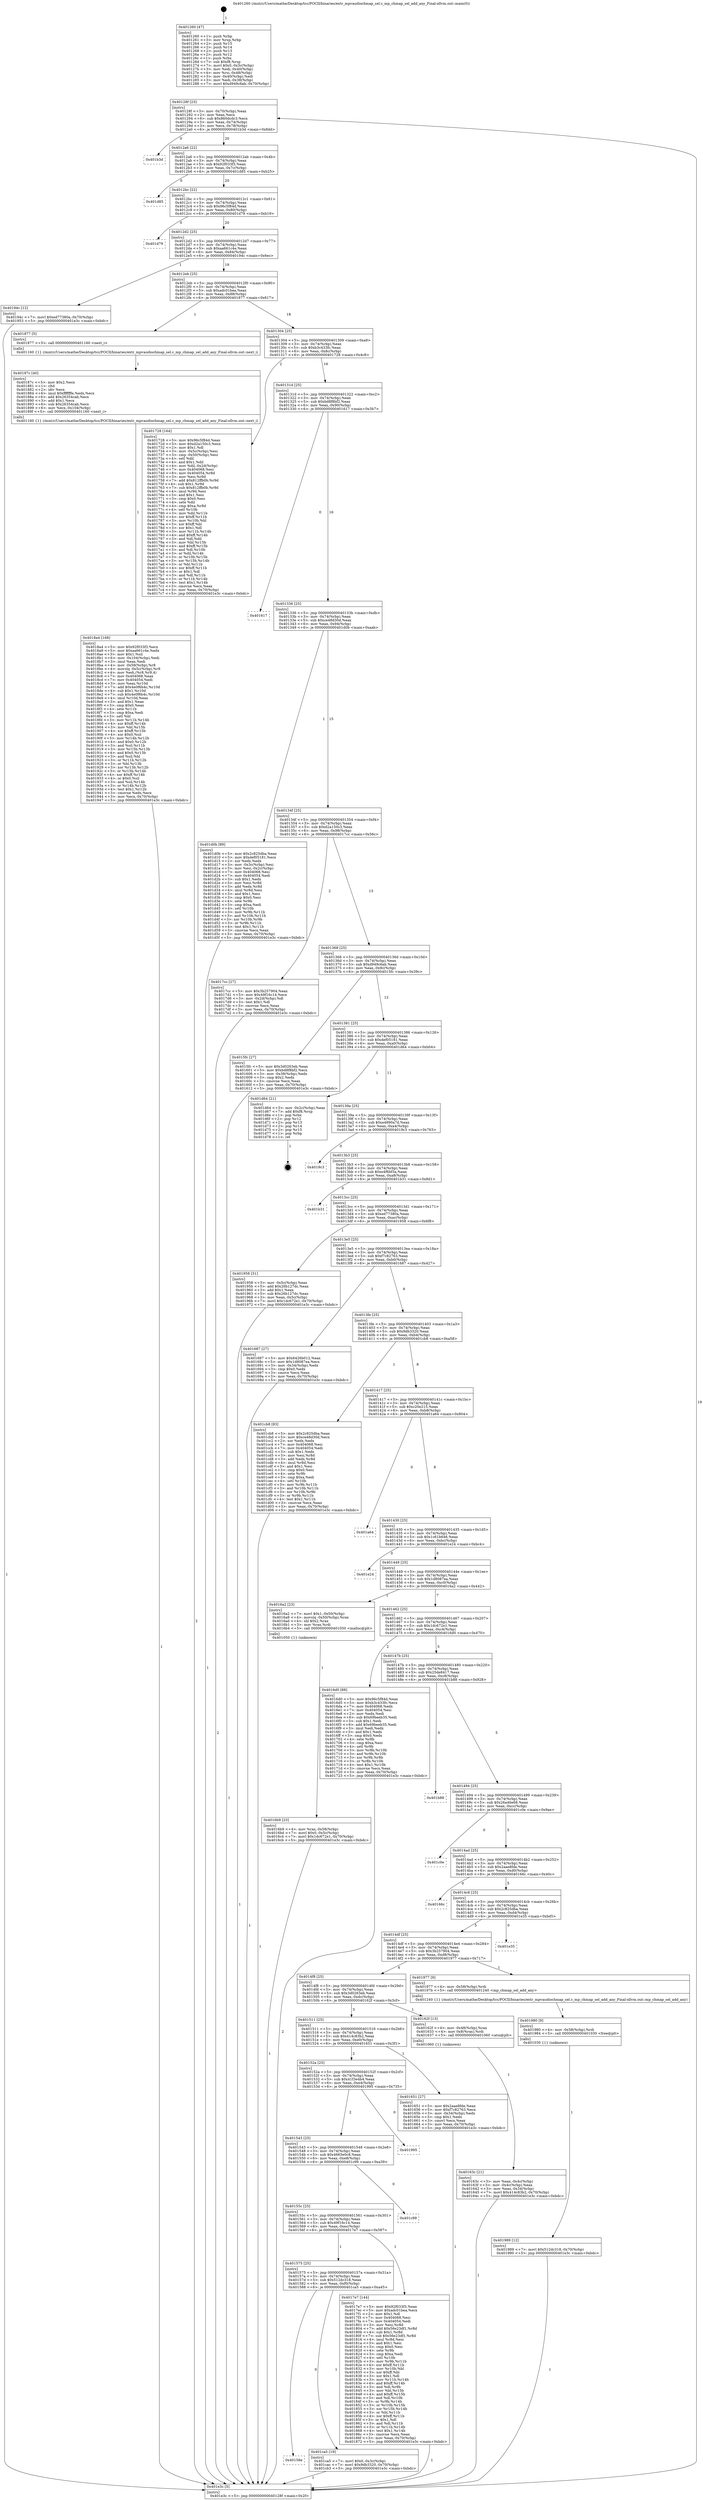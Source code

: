 digraph "0x401260" {
  label = "0x401260 (/mnt/c/Users/mathe/Desktop/tcc/POCII/binaries/extr_mpvaudiochmap_sel.c_mp_chmap_sel_add_any_Final-ollvm.out::main(0))"
  labelloc = "t"
  node[shape=record]

  Entry [label="",width=0.3,height=0.3,shape=circle,fillcolor=black,style=filled]
  "0x40128f" [label="{
     0x40128f [23]\l
     | [instrs]\l
     &nbsp;&nbsp;0x40128f \<+3\>: mov -0x70(%rbp),%eax\l
     &nbsp;&nbsp;0x401292 \<+2\>: mov %eax,%ecx\l
     &nbsp;&nbsp;0x401294 \<+6\>: sub $0x860dcdc3,%ecx\l
     &nbsp;&nbsp;0x40129a \<+3\>: mov %eax,-0x74(%rbp)\l
     &nbsp;&nbsp;0x40129d \<+3\>: mov %ecx,-0x78(%rbp)\l
     &nbsp;&nbsp;0x4012a0 \<+6\>: je 0000000000401b3d \<main+0x8dd\>\l
  }"]
  "0x401b3d" [label="{
     0x401b3d\l
  }", style=dashed]
  "0x4012a6" [label="{
     0x4012a6 [22]\l
     | [instrs]\l
     &nbsp;&nbsp;0x4012a6 \<+5\>: jmp 00000000004012ab \<main+0x4b\>\l
     &nbsp;&nbsp;0x4012ab \<+3\>: mov -0x74(%rbp),%eax\l
     &nbsp;&nbsp;0x4012ae \<+5\>: sub $0x92f033f3,%eax\l
     &nbsp;&nbsp;0x4012b3 \<+3\>: mov %eax,-0x7c(%rbp)\l
     &nbsp;&nbsp;0x4012b6 \<+6\>: je 0000000000401d85 \<main+0xb25\>\l
  }"]
  Exit [label="",width=0.3,height=0.3,shape=circle,fillcolor=black,style=filled,peripheries=2]
  "0x401d85" [label="{
     0x401d85\l
  }", style=dashed]
  "0x4012bc" [label="{
     0x4012bc [22]\l
     | [instrs]\l
     &nbsp;&nbsp;0x4012bc \<+5\>: jmp 00000000004012c1 \<main+0x61\>\l
     &nbsp;&nbsp;0x4012c1 \<+3\>: mov -0x74(%rbp),%eax\l
     &nbsp;&nbsp;0x4012c4 \<+5\>: sub $0x96c5f84d,%eax\l
     &nbsp;&nbsp;0x4012c9 \<+3\>: mov %eax,-0x80(%rbp)\l
     &nbsp;&nbsp;0x4012cc \<+6\>: je 0000000000401d79 \<main+0xb19\>\l
  }"]
  "0x40158e" [label="{
     0x40158e\l
  }", style=dashed]
  "0x401d79" [label="{
     0x401d79\l
  }", style=dashed]
  "0x4012d2" [label="{
     0x4012d2 [25]\l
     | [instrs]\l
     &nbsp;&nbsp;0x4012d2 \<+5\>: jmp 00000000004012d7 \<main+0x77\>\l
     &nbsp;&nbsp;0x4012d7 \<+3\>: mov -0x74(%rbp),%eax\l
     &nbsp;&nbsp;0x4012da \<+5\>: sub $0xaa661c4e,%eax\l
     &nbsp;&nbsp;0x4012df \<+6\>: mov %eax,-0x84(%rbp)\l
     &nbsp;&nbsp;0x4012e5 \<+6\>: je 000000000040194c \<main+0x6ec\>\l
  }"]
  "0x401ca5" [label="{
     0x401ca5 [19]\l
     | [instrs]\l
     &nbsp;&nbsp;0x401ca5 \<+7\>: movl $0x0,-0x3c(%rbp)\l
     &nbsp;&nbsp;0x401cac \<+7\>: movl $0x9db3320,-0x70(%rbp)\l
     &nbsp;&nbsp;0x401cb3 \<+5\>: jmp 0000000000401e3c \<main+0xbdc\>\l
  }"]
  "0x40194c" [label="{
     0x40194c [12]\l
     | [instrs]\l
     &nbsp;&nbsp;0x40194c \<+7\>: movl $0xed77380a,-0x70(%rbp)\l
     &nbsp;&nbsp;0x401953 \<+5\>: jmp 0000000000401e3c \<main+0xbdc\>\l
  }"]
  "0x4012eb" [label="{
     0x4012eb [25]\l
     | [instrs]\l
     &nbsp;&nbsp;0x4012eb \<+5\>: jmp 00000000004012f0 \<main+0x90\>\l
     &nbsp;&nbsp;0x4012f0 \<+3\>: mov -0x74(%rbp),%eax\l
     &nbsp;&nbsp;0x4012f3 \<+5\>: sub $0xadc01bea,%eax\l
     &nbsp;&nbsp;0x4012f8 \<+6\>: mov %eax,-0x88(%rbp)\l
     &nbsp;&nbsp;0x4012fe \<+6\>: je 0000000000401877 \<main+0x617\>\l
  }"]
  "0x401989" [label="{
     0x401989 [12]\l
     | [instrs]\l
     &nbsp;&nbsp;0x401989 \<+7\>: movl $0x512dc318,-0x70(%rbp)\l
     &nbsp;&nbsp;0x401990 \<+5\>: jmp 0000000000401e3c \<main+0xbdc\>\l
  }"]
  "0x401877" [label="{
     0x401877 [5]\l
     | [instrs]\l
     &nbsp;&nbsp;0x401877 \<+5\>: call 0000000000401160 \<next_i\>\l
     | [calls]\l
     &nbsp;&nbsp;0x401160 \{1\} (/mnt/c/Users/mathe/Desktop/tcc/POCII/binaries/extr_mpvaudiochmap_sel.c_mp_chmap_sel_add_any_Final-ollvm.out::next_i)\l
  }"]
  "0x401304" [label="{
     0x401304 [25]\l
     | [instrs]\l
     &nbsp;&nbsp;0x401304 \<+5\>: jmp 0000000000401309 \<main+0xa9\>\l
     &nbsp;&nbsp;0x401309 \<+3\>: mov -0x74(%rbp),%eax\l
     &nbsp;&nbsp;0x40130c \<+5\>: sub $0xb3c433fc,%eax\l
     &nbsp;&nbsp;0x401311 \<+6\>: mov %eax,-0x8c(%rbp)\l
     &nbsp;&nbsp;0x401317 \<+6\>: je 0000000000401728 \<main+0x4c8\>\l
  }"]
  "0x401980" [label="{
     0x401980 [9]\l
     | [instrs]\l
     &nbsp;&nbsp;0x401980 \<+4\>: mov -0x58(%rbp),%rdi\l
     &nbsp;&nbsp;0x401984 \<+5\>: call 0000000000401030 \<free@plt\>\l
     | [calls]\l
     &nbsp;&nbsp;0x401030 \{1\} (unknown)\l
  }"]
  "0x401728" [label="{
     0x401728 [164]\l
     | [instrs]\l
     &nbsp;&nbsp;0x401728 \<+5\>: mov $0x96c5f84d,%eax\l
     &nbsp;&nbsp;0x40172d \<+5\>: mov $0xd2a150c3,%ecx\l
     &nbsp;&nbsp;0x401732 \<+2\>: mov $0x1,%dl\l
     &nbsp;&nbsp;0x401734 \<+3\>: mov -0x5c(%rbp),%esi\l
     &nbsp;&nbsp;0x401737 \<+3\>: cmp -0x50(%rbp),%esi\l
     &nbsp;&nbsp;0x40173a \<+4\>: setl %dil\l
     &nbsp;&nbsp;0x40173e \<+4\>: and $0x1,%dil\l
     &nbsp;&nbsp;0x401742 \<+4\>: mov %dil,-0x2d(%rbp)\l
     &nbsp;&nbsp;0x401746 \<+7\>: mov 0x404068,%esi\l
     &nbsp;&nbsp;0x40174d \<+8\>: mov 0x404054,%r8d\l
     &nbsp;&nbsp;0x401755 \<+3\>: mov %esi,%r9d\l
     &nbsp;&nbsp;0x401758 \<+7\>: add $0x812ffb0b,%r9d\l
     &nbsp;&nbsp;0x40175f \<+4\>: sub $0x1,%r9d\l
     &nbsp;&nbsp;0x401763 \<+7\>: sub $0x812ffb0b,%r9d\l
     &nbsp;&nbsp;0x40176a \<+4\>: imul %r9d,%esi\l
     &nbsp;&nbsp;0x40176e \<+3\>: and $0x1,%esi\l
     &nbsp;&nbsp;0x401771 \<+3\>: cmp $0x0,%esi\l
     &nbsp;&nbsp;0x401774 \<+4\>: sete %dil\l
     &nbsp;&nbsp;0x401778 \<+4\>: cmp $0xa,%r8d\l
     &nbsp;&nbsp;0x40177c \<+4\>: setl %r10b\l
     &nbsp;&nbsp;0x401780 \<+3\>: mov %dil,%r11b\l
     &nbsp;&nbsp;0x401783 \<+4\>: xor $0xff,%r11b\l
     &nbsp;&nbsp;0x401787 \<+3\>: mov %r10b,%bl\l
     &nbsp;&nbsp;0x40178a \<+3\>: xor $0xff,%bl\l
     &nbsp;&nbsp;0x40178d \<+3\>: xor $0x1,%dl\l
     &nbsp;&nbsp;0x401790 \<+3\>: mov %r11b,%r14b\l
     &nbsp;&nbsp;0x401793 \<+4\>: and $0xff,%r14b\l
     &nbsp;&nbsp;0x401797 \<+3\>: and %dl,%dil\l
     &nbsp;&nbsp;0x40179a \<+3\>: mov %bl,%r15b\l
     &nbsp;&nbsp;0x40179d \<+4\>: and $0xff,%r15b\l
     &nbsp;&nbsp;0x4017a1 \<+3\>: and %dl,%r10b\l
     &nbsp;&nbsp;0x4017a4 \<+3\>: or %dil,%r14b\l
     &nbsp;&nbsp;0x4017a7 \<+3\>: or %r10b,%r15b\l
     &nbsp;&nbsp;0x4017aa \<+3\>: xor %r15b,%r14b\l
     &nbsp;&nbsp;0x4017ad \<+3\>: or %bl,%r11b\l
     &nbsp;&nbsp;0x4017b0 \<+4\>: xor $0xff,%r11b\l
     &nbsp;&nbsp;0x4017b4 \<+3\>: or $0x1,%dl\l
     &nbsp;&nbsp;0x4017b7 \<+3\>: and %dl,%r11b\l
     &nbsp;&nbsp;0x4017ba \<+3\>: or %r11b,%r14b\l
     &nbsp;&nbsp;0x4017bd \<+4\>: test $0x1,%r14b\l
     &nbsp;&nbsp;0x4017c1 \<+3\>: cmovne %ecx,%eax\l
     &nbsp;&nbsp;0x4017c4 \<+3\>: mov %eax,-0x70(%rbp)\l
     &nbsp;&nbsp;0x4017c7 \<+5\>: jmp 0000000000401e3c \<main+0xbdc\>\l
  }"]
  "0x40131d" [label="{
     0x40131d [25]\l
     | [instrs]\l
     &nbsp;&nbsp;0x40131d \<+5\>: jmp 0000000000401322 \<main+0xc2\>\l
     &nbsp;&nbsp;0x401322 \<+3\>: mov -0x74(%rbp),%eax\l
     &nbsp;&nbsp;0x401325 \<+5\>: sub $0xbd8f8bf2,%eax\l
     &nbsp;&nbsp;0x40132a \<+6\>: mov %eax,-0x90(%rbp)\l
     &nbsp;&nbsp;0x401330 \<+6\>: je 0000000000401617 \<main+0x3b7\>\l
  }"]
  "0x4018a4" [label="{
     0x4018a4 [168]\l
     | [instrs]\l
     &nbsp;&nbsp;0x4018a4 \<+5\>: mov $0x92f033f3,%ecx\l
     &nbsp;&nbsp;0x4018a9 \<+5\>: mov $0xaa661c4e,%edx\l
     &nbsp;&nbsp;0x4018ae \<+3\>: mov $0x1,%sil\l
     &nbsp;&nbsp;0x4018b1 \<+6\>: mov -0x104(%rbp),%edi\l
     &nbsp;&nbsp;0x4018b7 \<+3\>: imul %eax,%edi\l
     &nbsp;&nbsp;0x4018ba \<+4\>: mov -0x58(%rbp),%r8\l
     &nbsp;&nbsp;0x4018be \<+4\>: movslq -0x5c(%rbp),%r9\l
     &nbsp;&nbsp;0x4018c2 \<+4\>: mov %edi,(%r8,%r9,4)\l
     &nbsp;&nbsp;0x4018c6 \<+7\>: mov 0x404068,%eax\l
     &nbsp;&nbsp;0x4018cd \<+7\>: mov 0x404054,%edi\l
     &nbsp;&nbsp;0x4018d4 \<+3\>: mov %eax,%r10d\l
     &nbsp;&nbsp;0x4018d7 \<+7\>: add $0x4e0f6b4c,%r10d\l
     &nbsp;&nbsp;0x4018de \<+4\>: sub $0x1,%r10d\l
     &nbsp;&nbsp;0x4018e2 \<+7\>: sub $0x4e0f6b4c,%r10d\l
     &nbsp;&nbsp;0x4018e9 \<+4\>: imul %r10d,%eax\l
     &nbsp;&nbsp;0x4018ed \<+3\>: and $0x1,%eax\l
     &nbsp;&nbsp;0x4018f0 \<+3\>: cmp $0x0,%eax\l
     &nbsp;&nbsp;0x4018f3 \<+4\>: sete %r11b\l
     &nbsp;&nbsp;0x4018f7 \<+3\>: cmp $0xa,%edi\l
     &nbsp;&nbsp;0x4018fa \<+3\>: setl %bl\l
     &nbsp;&nbsp;0x4018fd \<+3\>: mov %r11b,%r14b\l
     &nbsp;&nbsp;0x401900 \<+4\>: xor $0xff,%r14b\l
     &nbsp;&nbsp;0x401904 \<+3\>: mov %bl,%r15b\l
     &nbsp;&nbsp;0x401907 \<+4\>: xor $0xff,%r15b\l
     &nbsp;&nbsp;0x40190b \<+4\>: xor $0x0,%sil\l
     &nbsp;&nbsp;0x40190f \<+3\>: mov %r14b,%r12b\l
     &nbsp;&nbsp;0x401912 \<+4\>: and $0x0,%r12b\l
     &nbsp;&nbsp;0x401916 \<+3\>: and %sil,%r11b\l
     &nbsp;&nbsp;0x401919 \<+3\>: mov %r15b,%r13b\l
     &nbsp;&nbsp;0x40191c \<+4\>: and $0x0,%r13b\l
     &nbsp;&nbsp;0x401920 \<+3\>: and %sil,%bl\l
     &nbsp;&nbsp;0x401923 \<+3\>: or %r11b,%r12b\l
     &nbsp;&nbsp;0x401926 \<+3\>: or %bl,%r13b\l
     &nbsp;&nbsp;0x401929 \<+3\>: xor %r13b,%r12b\l
     &nbsp;&nbsp;0x40192c \<+3\>: or %r15b,%r14b\l
     &nbsp;&nbsp;0x40192f \<+4\>: xor $0xff,%r14b\l
     &nbsp;&nbsp;0x401933 \<+4\>: or $0x0,%sil\l
     &nbsp;&nbsp;0x401937 \<+3\>: and %sil,%r14b\l
     &nbsp;&nbsp;0x40193a \<+3\>: or %r14b,%r12b\l
     &nbsp;&nbsp;0x40193d \<+4\>: test $0x1,%r12b\l
     &nbsp;&nbsp;0x401941 \<+3\>: cmovne %edx,%ecx\l
     &nbsp;&nbsp;0x401944 \<+3\>: mov %ecx,-0x70(%rbp)\l
     &nbsp;&nbsp;0x401947 \<+5\>: jmp 0000000000401e3c \<main+0xbdc\>\l
  }"]
  "0x401617" [label="{
     0x401617\l
  }", style=dashed]
  "0x401336" [label="{
     0x401336 [25]\l
     | [instrs]\l
     &nbsp;&nbsp;0x401336 \<+5\>: jmp 000000000040133b \<main+0xdb\>\l
     &nbsp;&nbsp;0x40133b \<+3\>: mov -0x74(%rbp),%eax\l
     &nbsp;&nbsp;0x40133e \<+5\>: sub $0xce48d30d,%eax\l
     &nbsp;&nbsp;0x401343 \<+6\>: mov %eax,-0x94(%rbp)\l
     &nbsp;&nbsp;0x401349 \<+6\>: je 0000000000401d0b \<main+0xaab\>\l
  }"]
  "0x40187c" [label="{
     0x40187c [40]\l
     | [instrs]\l
     &nbsp;&nbsp;0x40187c \<+5\>: mov $0x2,%ecx\l
     &nbsp;&nbsp;0x401881 \<+1\>: cltd\l
     &nbsp;&nbsp;0x401882 \<+2\>: idiv %ecx\l
     &nbsp;&nbsp;0x401884 \<+6\>: imul $0xfffffffe,%edx,%ecx\l
     &nbsp;&nbsp;0x40188a \<+6\>: add $0x26354cab,%ecx\l
     &nbsp;&nbsp;0x401890 \<+3\>: add $0x1,%ecx\l
     &nbsp;&nbsp;0x401893 \<+6\>: sub $0x26354cab,%ecx\l
     &nbsp;&nbsp;0x401899 \<+6\>: mov %ecx,-0x104(%rbp)\l
     &nbsp;&nbsp;0x40189f \<+5\>: call 0000000000401160 \<next_i\>\l
     | [calls]\l
     &nbsp;&nbsp;0x401160 \{1\} (/mnt/c/Users/mathe/Desktop/tcc/POCII/binaries/extr_mpvaudiochmap_sel.c_mp_chmap_sel_add_any_Final-ollvm.out::next_i)\l
  }"]
  "0x401d0b" [label="{
     0x401d0b [89]\l
     | [instrs]\l
     &nbsp;&nbsp;0x401d0b \<+5\>: mov $0x2c825dba,%eax\l
     &nbsp;&nbsp;0x401d10 \<+5\>: mov $0xdef05181,%ecx\l
     &nbsp;&nbsp;0x401d15 \<+2\>: xor %edx,%edx\l
     &nbsp;&nbsp;0x401d17 \<+3\>: mov -0x3c(%rbp),%esi\l
     &nbsp;&nbsp;0x401d1a \<+3\>: mov %esi,-0x2c(%rbp)\l
     &nbsp;&nbsp;0x401d1d \<+7\>: mov 0x404068,%esi\l
     &nbsp;&nbsp;0x401d24 \<+7\>: mov 0x404054,%edi\l
     &nbsp;&nbsp;0x401d2b \<+3\>: sub $0x1,%edx\l
     &nbsp;&nbsp;0x401d2e \<+3\>: mov %esi,%r8d\l
     &nbsp;&nbsp;0x401d31 \<+3\>: add %edx,%r8d\l
     &nbsp;&nbsp;0x401d34 \<+4\>: imul %r8d,%esi\l
     &nbsp;&nbsp;0x401d38 \<+3\>: and $0x1,%esi\l
     &nbsp;&nbsp;0x401d3b \<+3\>: cmp $0x0,%esi\l
     &nbsp;&nbsp;0x401d3e \<+4\>: sete %r9b\l
     &nbsp;&nbsp;0x401d42 \<+3\>: cmp $0xa,%edi\l
     &nbsp;&nbsp;0x401d45 \<+4\>: setl %r10b\l
     &nbsp;&nbsp;0x401d49 \<+3\>: mov %r9b,%r11b\l
     &nbsp;&nbsp;0x401d4c \<+3\>: and %r10b,%r11b\l
     &nbsp;&nbsp;0x401d4f \<+3\>: xor %r10b,%r9b\l
     &nbsp;&nbsp;0x401d52 \<+3\>: or %r9b,%r11b\l
     &nbsp;&nbsp;0x401d55 \<+4\>: test $0x1,%r11b\l
     &nbsp;&nbsp;0x401d59 \<+3\>: cmovne %ecx,%eax\l
     &nbsp;&nbsp;0x401d5c \<+3\>: mov %eax,-0x70(%rbp)\l
     &nbsp;&nbsp;0x401d5f \<+5\>: jmp 0000000000401e3c \<main+0xbdc\>\l
  }"]
  "0x40134f" [label="{
     0x40134f [25]\l
     | [instrs]\l
     &nbsp;&nbsp;0x40134f \<+5\>: jmp 0000000000401354 \<main+0xf4\>\l
     &nbsp;&nbsp;0x401354 \<+3\>: mov -0x74(%rbp),%eax\l
     &nbsp;&nbsp;0x401357 \<+5\>: sub $0xd2a150c3,%eax\l
     &nbsp;&nbsp;0x40135c \<+6\>: mov %eax,-0x98(%rbp)\l
     &nbsp;&nbsp;0x401362 \<+6\>: je 00000000004017cc \<main+0x56c\>\l
  }"]
  "0x401575" [label="{
     0x401575 [25]\l
     | [instrs]\l
     &nbsp;&nbsp;0x401575 \<+5\>: jmp 000000000040157a \<main+0x31a\>\l
     &nbsp;&nbsp;0x40157a \<+3\>: mov -0x74(%rbp),%eax\l
     &nbsp;&nbsp;0x40157d \<+5\>: sub $0x512dc318,%eax\l
     &nbsp;&nbsp;0x401582 \<+6\>: mov %eax,-0xf0(%rbp)\l
     &nbsp;&nbsp;0x401588 \<+6\>: je 0000000000401ca5 \<main+0xa45\>\l
  }"]
  "0x4017cc" [label="{
     0x4017cc [27]\l
     | [instrs]\l
     &nbsp;&nbsp;0x4017cc \<+5\>: mov $0x3b257904,%eax\l
     &nbsp;&nbsp;0x4017d1 \<+5\>: mov $0x49f16c14,%ecx\l
     &nbsp;&nbsp;0x4017d6 \<+3\>: mov -0x2d(%rbp),%dl\l
     &nbsp;&nbsp;0x4017d9 \<+3\>: test $0x1,%dl\l
     &nbsp;&nbsp;0x4017dc \<+3\>: cmovne %ecx,%eax\l
     &nbsp;&nbsp;0x4017df \<+3\>: mov %eax,-0x70(%rbp)\l
     &nbsp;&nbsp;0x4017e2 \<+5\>: jmp 0000000000401e3c \<main+0xbdc\>\l
  }"]
  "0x401368" [label="{
     0x401368 [25]\l
     | [instrs]\l
     &nbsp;&nbsp;0x401368 \<+5\>: jmp 000000000040136d \<main+0x10d\>\l
     &nbsp;&nbsp;0x40136d \<+3\>: mov -0x74(%rbp),%eax\l
     &nbsp;&nbsp;0x401370 \<+5\>: sub $0xd949c6ab,%eax\l
     &nbsp;&nbsp;0x401375 \<+6\>: mov %eax,-0x9c(%rbp)\l
     &nbsp;&nbsp;0x40137b \<+6\>: je 00000000004015fc \<main+0x39c\>\l
  }"]
  "0x4017e7" [label="{
     0x4017e7 [144]\l
     | [instrs]\l
     &nbsp;&nbsp;0x4017e7 \<+5\>: mov $0x92f033f3,%eax\l
     &nbsp;&nbsp;0x4017ec \<+5\>: mov $0xadc01bea,%ecx\l
     &nbsp;&nbsp;0x4017f1 \<+2\>: mov $0x1,%dl\l
     &nbsp;&nbsp;0x4017f3 \<+7\>: mov 0x404068,%esi\l
     &nbsp;&nbsp;0x4017fa \<+7\>: mov 0x404054,%edi\l
     &nbsp;&nbsp;0x401801 \<+3\>: mov %esi,%r8d\l
     &nbsp;&nbsp;0x401804 \<+7\>: add $0x56e23df1,%r8d\l
     &nbsp;&nbsp;0x40180b \<+4\>: sub $0x1,%r8d\l
     &nbsp;&nbsp;0x40180f \<+7\>: sub $0x56e23df1,%r8d\l
     &nbsp;&nbsp;0x401816 \<+4\>: imul %r8d,%esi\l
     &nbsp;&nbsp;0x40181a \<+3\>: and $0x1,%esi\l
     &nbsp;&nbsp;0x40181d \<+3\>: cmp $0x0,%esi\l
     &nbsp;&nbsp;0x401820 \<+4\>: sete %r9b\l
     &nbsp;&nbsp;0x401824 \<+3\>: cmp $0xa,%edi\l
     &nbsp;&nbsp;0x401827 \<+4\>: setl %r10b\l
     &nbsp;&nbsp;0x40182b \<+3\>: mov %r9b,%r11b\l
     &nbsp;&nbsp;0x40182e \<+4\>: xor $0xff,%r11b\l
     &nbsp;&nbsp;0x401832 \<+3\>: mov %r10b,%bl\l
     &nbsp;&nbsp;0x401835 \<+3\>: xor $0xff,%bl\l
     &nbsp;&nbsp;0x401838 \<+3\>: xor $0x1,%dl\l
     &nbsp;&nbsp;0x40183b \<+3\>: mov %r11b,%r14b\l
     &nbsp;&nbsp;0x40183e \<+4\>: and $0xff,%r14b\l
     &nbsp;&nbsp;0x401842 \<+3\>: and %dl,%r9b\l
     &nbsp;&nbsp;0x401845 \<+3\>: mov %bl,%r15b\l
     &nbsp;&nbsp;0x401848 \<+4\>: and $0xff,%r15b\l
     &nbsp;&nbsp;0x40184c \<+3\>: and %dl,%r10b\l
     &nbsp;&nbsp;0x40184f \<+3\>: or %r9b,%r14b\l
     &nbsp;&nbsp;0x401852 \<+3\>: or %r10b,%r15b\l
     &nbsp;&nbsp;0x401855 \<+3\>: xor %r15b,%r14b\l
     &nbsp;&nbsp;0x401858 \<+3\>: or %bl,%r11b\l
     &nbsp;&nbsp;0x40185b \<+4\>: xor $0xff,%r11b\l
     &nbsp;&nbsp;0x40185f \<+3\>: or $0x1,%dl\l
     &nbsp;&nbsp;0x401862 \<+3\>: and %dl,%r11b\l
     &nbsp;&nbsp;0x401865 \<+3\>: or %r11b,%r14b\l
     &nbsp;&nbsp;0x401868 \<+4\>: test $0x1,%r14b\l
     &nbsp;&nbsp;0x40186c \<+3\>: cmovne %ecx,%eax\l
     &nbsp;&nbsp;0x40186f \<+3\>: mov %eax,-0x70(%rbp)\l
     &nbsp;&nbsp;0x401872 \<+5\>: jmp 0000000000401e3c \<main+0xbdc\>\l
  }"]
  "0x4015fc" [label="{
     0x4015fc [27]\l
     | [instrs]\l
     &nbsp;&nbsp;0x4015fc \<+5\>: mov $0x3d0263eb,%eax\l
     &nbsp;&nbsp;0x401601 \<+5\>: mov $0xbd8f8bf2,%ecx\l
     &nbsp;&nbsp;0x401606 \<+3\>: mov -0x38(%rbp),%edx\l
     &nbsp;&nbsp;0x401609 \<+3\>: cmp $0x2,%edx\l
     &nbsp;&nbsp;0x40160c \<+3\>: cmovne %ecx,%eax\l
     &nbsp;&nbsp;0x40160f \<+3\>: mov %eax,-0x70(%rbp)\l
     &nbsp;&nbsp;0x401612 \<+5\>: jmp 0000000000401e3c \<main+0xbdc\>\l
  }"]
  "0x401381" [label="{
     0x401381 [25]\l
     | [instrs]\l
     &nbsp;&nbsp;0x401381 \<+5\>: jmp 0000000000401386 \<main+0x126\>\l
     &nbsp;&nbsp;0x401386 \<+3\>: mov -0x74(%rbp),%eax\l
     &nbsp;&nbsp;0x401389 \<+5\>: sub $0xdef05181,%eax\l
     &nbsp;&nbsp;0x40138e \<+6\>: mov %eax,-0xa0(%rbp)\l
     &nbsp;&nbsp;0x401394 \<+6\>: je 0000000000401d64 \<main+0xb04\>\l
  }"]
  "0x401e3c" [label="{
     0x401e3c [5]\l
     | [instrs]\l
     &nbsp;&nbsp;0x401e3c \<+5\>: jmp 000000000040128f \<main+0x2f\>\l
  }"]
  "0x401260" [label="{
     0x401260 [47]\l
     | [instrs]\l
     &nbsp;&nbsp;0x401260 \<+1\>: push %rbp\l
     &nbsp;&nbsp;0x401261 \<+3\>: mov %rsp,%rbp\l
     &nbsp;&nbsp;0x401264 \<+2\>: push %r15\l
     &nbsp;&nbsp;0x401266 \<+2\>: push %r14\l
     &nbsp;&nbsp;0x401268 \<+2\>: push %r13\l
     &nbsp;&nbsp;0x40126a \<+2\>: push %r12\l
     &nbsp;&nbsp;0x40126c \<+1\>: push %rbx\l
     &nbsp;&nbsp;0x40126d \<+7\>: sub $0xf8,%rsp\l
     &nbsp;&nbsp;0x401274 \<+7\>: movl $0x0,-0x3c(%rbp)\l
     &nbsp;&nbsp;0x40127b \<+3\>: mov %edi,-0x40(%rbp)\l
     &nbsp;&nbsp;0x40127e \<+4\>: mov %rsi,-0x48(%rbp)\l
     &nbsp;&nbsp;0x401282 \<+3\>: mov -0x40(%rbp),%edi\l
     &nbsp;&nbsp;0x401285 \<+3\>: mov %edi,-0x38(%rbp)\l
     &nbsp;&nbsp;0x401288 \<+7\>: movl $0xd949c6ab,-0x70(%rbp)\l
  }"]
  "0x40155c" [label="{
     0x40155c [25]\l
     | [instrs]\l
     &nbsp;&nbsp;0x40155c \<+5\>: jmp 0000000000401561 \<main+0x301\>\l
     &nbsp;&nbsp;0x401561 \<+3\>: mov -0x74(%rbp),%eax\l
     &nbsp;&nbsp;0x401564 \<+5\>: sub $0x49f16c14,%eax\l
     &nbsp;&nbsp;0x401569 \<+6\>: mov %eax,-0xec(%rbp)\l
     &nbsp;&nbsp;0x40156f \<+6\>: je 00000000004017e7 \<main+0x587\>\l
  }"]
  "0x401d64" [label="{
     0x401d64 [21]\l
     | [instrs]\l
     &nbsp;&nbsp;0x401d64 \<+3\>: mov -0x2c(%rbp),%eax\l
     &nbsp;&nbsp;0x401d67 \<+7\>: add $0xf8,%rsp\l
     &nbsp;&nbsp;0x401d6e \<+1\>: pop %rbx\l
     &nbsp;&nbsp;0x401d6f \<+2\>: pop %r12\l
     &nbsp;&nbsp;0x401d71 \<+2\>: pop %r13\l
     &nbsp;&nbsp;0x401d73 \<+2\>: pop %r14\l
     &nbsp;&nbsp;0x401d75 \<+2\>: pop %r15\l
     &nbsp;&nbsp;0x401d77 \<+1\>: pop %rbp\l
     &nbsp;&nbsp;0x401d78 \<+1\>: ret\l
  }"]
  "0x40139a" [label="{
     0x40139a [25]\l
     | [instrs]\l
     &nbsp;&nbsp;0x40139a \<+5\>: jmp 000000000040139f \<main+0x13f\>\l
     &nbsp;&nbsp;0x40139f \<+3\>: mov -0x74(%rbp),%eax\l
     &nbsp;&nbsp;0x4013a2 \<+5\>: sub $0xe4890a7d,%eax\l
     &nbsp;&nbsp;0x4013a7 \<+6\>: mov %eax,-0xa4(%rbp)\l
     &nbsp;&nbsp;0x4013ad \<+6\>: je 00000000004019c3 \<main+0x763\>\l
  }"]
  "0x401c99" [label="{
     0x401c99\l
  }", style=dashed]
  "0x4019c3" [label="{
     0x4019c3\l
  }", style=dashed]
  "0x4013b3" [label="{
     0x4013b3 [25]\l
     | [instrs]\l
     &nbsp;&nbsp;0x4013b3 \<+5\>: jmp 00000000004013b8 \<main+0x158\>\l
     &nbsp;&nbsp;0x4013b8 \<+3\>: mov -0x74(%rbp),%eax\l
     &nbsp;&nbsp;0x4013bb \<+5\>: sub $0xe4f6bf3a,%eax\l
     &nbsp;&nbsp;0x4013c0 \<+6\>: mov %eax,-0xa8(%rbp)\l
     &nbsp;&nbsp;0x4013c6 \<+6\>: je 0000000000401b31 \<main+0x8d1\>\l
  }"]
  "0x401543" [label="{
     0x401543 [25]\l
     | [instrs]\l
     &nbsp;&nbsp;0x401543 \<+5\>: jmp 0000000000401548 \<main+0x2e8\>\l
     &nbsp;&nbsp;0x401548 \<+3\>: mov -0x74(%rbp),%eax\l
     &nbsp;&nbsp;0x40154b \<+5\>: sub $0x4665e0c8,%eax\l
     &nbsp;&nbsp;0x401550 \<+6\>: mov %eax,-0xe8(%rbp)\l
     &nbsp;&nbsp;0x401556 \<+6\>: je 0000000000401c99 \<main+0xa39\>\l
  }"]
  "0x401b31" [label="{
     0x401b31\l
  }", style=dashed]
  "0x4013cc" [label="{
     0x4013cc [25]\l
     | [instrs]\l
     &nbsp;&nbsp;0x4013cc \<+5\>: jmp 00000000004013d1 \<main+0x171\>\l
     &nbsp;&nbsp;0x4013d1 \<+3\>: mov -0x74(%rbp),%eax\l
     &nbsp;&nbsp;0x4013d4 \<+5\>: sub $0xed77380a,%eax\l
     &nbsp;&nbsp;0x4013d9 \<+6\>: mov %eax,-0xac(%rbp)\l
     &nbsp;&nbsp;0x4013df \<+6\>: je 0000000000401958 \<main+0x6f8\>\l
  }"]
  "0x401995" [label="{
     0x401995\l
  }", style=dashed]
  "0x401958" [label="{
     0x401958 [31]\l
     | [instrs]\l
     &nbsp;&nbsp;0x401958 \<+3\>: mov -0x5c(%rbp),%eax\l
     &nbsp;&nbsp;0x40195b \<+5\>: add $0x26b127dc,%eax\l
     &nbsp;&nbsp;0x401960 \<+3\>: add $0x1,%eax\l
     &nbsp;&nbsp;0x401963 \<+5\>: sub $0x26b127dc,%eax\l
     &nbsp;&nbsp;0x401968 \<+3\>: mov %eax,-0x5c(%rbp)\l
     &nbsp;&nbsp;0x40196b \<+7\>: movl $0x1dc672e1,-0x70(%rbp)\l
     &nbsp;&nbsp;0x401972 \<+5\>: jmp 0000000000401e3c \<main+0xbdc\>\l
  }"]
  "0x4013e5" [label="{
     0x4013e5 [25]\l
     | [instrs]\l
     &nbsp;&nbsp;0x4013e5 \<+5\>: jmp 00000000004013ea \<main+0x18a\>\l
     &nbsp;&nbsp;0x4013ea \<+3\>: mov -0x74(%rbp),%eax\l
     &nbsp;&nbsp;0x4013ed \<+5\>: sub $0xf7c82763,%eax\l
     &nbsp;&nbsp;0x4013f2 \<+6\>: mov %eax,-0xb0(%rbp)\l
     &nbsp;&nbsp;0x4013f8 \<+6\>: je 0000000000401687 \<main+0x427\>\l
  }"]
  "0x4016b9" [label="{
     0x4016b9 [23]\l
     | [instrs]\l
     &nbsp;&nbsp;0x4016b9 \<+4\>: mov %rax,-0x58(%rbp)\l
     &nbsp;&nbsp;0x4016bd \<+7\>: movl $0x0,-0x5c(%rbp)\l
     &nbsp;&nbsp;0x4016c4 \<+7\>: movl $0x1dc672e1,-0x70(%rbp)\l
     &nbsp;&nbsp;0x4016cb \<+5\>: jmp 0000000000401e3c \<main+0xbdc\>\l
  }"]
  "0x401687" [label="{
     0x401687 [27]\l
     | [instrs]\l
     &nbsp;&nbsp;0x401687 \<+5\>: mov $0x6426b012,%eax\l
     &nbsp;&nbsp;0x40168c \<+5\>: mov $0x1d8087ea,%ecx\l
     &nbsp;&nbsp;0x401691 \<+3\>: mov -0x34(%rbp),%edx\l
     &nbsp;&nbsp;0x401694 \<+3\>: cmp $0x0,%edx\l
     &nbsp;&nbsp;0x401697 \<+3\>: cmove %ecx,%eax\l
     &nbsp;&nbsp;0x40169a \<+3\>: mov %eax,-0x70(%rbp)\l
     &nbsp;&nbsp;0x40169d \<+5\>: jmp 0000000000401e3c \<main+0xbdc\>\l
  }"]
  "0x4013fe" [label="{
     0x4013fe [25]\l
     | [instrs]\l
     &nbsp;&nbsp;0x4013fe \<+5\>: jmp 0000000000401403 \<main+0x1a3\>\l
     &nbsp;&nbsp;0x401403 \<+3\>: mov -0x74(%rbp),%eax\l
     &nbsp;&nbsp;0x401406 \<+5\>: sub $0x9db3320,%eax\l
     &nbsp;&nbsp;0x40140b \<+6\>: mov %eax,-0xb4(%rbp)\l
     &nbsp;&nbsp;0x401411 \<+6\>: je 0000000000401cb8 \<main+0xa58\>\l
  }"]
  "0x40152a" [label="{
     0x40152a [25]\l
     | [instrs]\l
     &nbsp;&nbsp;0x40152a \<+5\>: jmp 000000000040152f \<main+0x2cf\>\l
     &nbsp;&nbsp;0x40152f \<+3\>: mov -0x74(%rbp),%eax\l
     &nbsp;&nbsp;0x401532 \<+5\>: sub $0x41f3e4b4,%eax\l
     &nbsp;&nbsp;0x401537 \<+6\>: mov %eax,-0xe4(%rbp)\l
     &nbsp;&nbsp;0x40153d \<+6\>: je 0000000000401995 \<main+0x735\>\l
  }"]
  "0x401cb8" [label="{
     0x401cb8 [83]\l
     | [instrs]\l
     &nbsp;&nbsp;0x401cb8 \<+5\>: mov $0x2c825dba,%eax\l
     &nbsp;&nbsp;0x401cbd \<+5\>: mov $0xce48d30d,%ecx\l
     &nbsp;&nbsp;0x401cc2 \<+2\>: xor %edx,%edx\l
     &nbsp;&nbsp;0x401cc4 \<+7\>: mov 0x404068,%esi\l
     &nbsp;&nbsp;0x401ccb \<+7\>: mov 0x404054,%edi\l
     &nbsp;&nbsp;0x401cd2 \<+3\>: sub $0x1,%edx\l
     &nbsp;&nbsp;0x401cd5 \<+3\>: mov %esi,%r8d\l
     &nbsp;&nbsp;0x401cd8 \<+3\>: add %edx,%r8d\l
     &nbsp;&nbsp;0x401cdb \<+4\>: imul %r8d,%esi\l
     &nbsp;&nbsp;0x401cdf \<+3\>: and $0x1,%esi\l
     &nbsp;&nbsp;0x401ce2 \<+3\>: cmp $0x0,%esi\l
     &nbsp;&nbsp;0x401ce5 \<+4\>: sete %r9b\l
     &nbsp;&nbsp;0x401ce9 \<+3\>: cmp $0xa,%edi\l
     &nbsp;&nbsp;0x401cec \<+4\>: setl %r10b\l
     &nbsp;&nbsp;0x401cf0 \<+3\>: mov %r9b,%r11b\l
     &nbsp;&nbsp;0x401cf3 \<+3\>: and %r10b,%r11b\l
     &nbsp;&nbsp;0x401cf6 \<+3\>: xor %r10b,%r9b\l
     &nbsp;&nbsp;0x401cf9 \<+3\>: or %r9b,%r11b\l
     &nbsp;&nbsp;0x401cfc \<+4\>: test $0x1,%r11b\l
     &nbsp;&nbsp;0x401d00 \<+3\>: cmovne %ecx,%eax\l
     &nbsp;&nbsp;0x401d03 \<+3\>: mov %eax,-0x70(%rbp)\l
     &nbsp;&nbsp;0x401d06 \<+5\>: jmp 0000000000401e3c \<main+0xbdc\>\l
  }"]
  "0x401417" [label="{
     0x401417 [25]\l
     | [instrs]\l
     &nbsp;&nbsp;0x401417 \<+5\>: jmp 000000000040141c \<main+0x1bc\>\l
     &nbsp;&nbsp;0x40141c \<+3\>: mov -0x74(%rbp),%eax\l
     &nbsp;&nbsp;0x40141f \<+5\>: sub $0xc20e215,%eax\l
     &nbsp;&nbsp;0x401424 \<+6\>: mov %eax,-0xb8(%rbp)\l
     &nbsp;&nbsp;0x40142a \<+6\>: je 0000000000401a64 \<main+0x804\>\l
  }"]
  "0x401651" [label="{
     0x401651 [27]\l
     | [instrs]\l
     &nbsp;&nbsp;0x401651 \<+5\>: mov $0x2aae8fde,%eax\l
     &nbsp;&nbsp;0x401656 \<+5\>: mov $0xf7c82763,%ecx\l
     &nbsp;&nbsp;0x40165b \<+3\>: mov -0x34(%rbp),%edx\l
     &nbsp;&nbsp;0x40165e \<+3\>: cmp $0x1,%edx\l
     &nbsp;&nbsp;0x401661 \<+3\>: cmovl %ecx,%eax\l
     &nbsp;&nbsp;0x401664 \<+3\>: mov %eax,-0x70(%rbp)\l
     &nbsp;&nbsp;0x401667 \<+5\>: jmp 0000000000401e3c \<main+0xbdc\>\l
  }"]
  "0x401a64" [label="{
     0x401a64\l
  }", style=dashed]
  "0x401430" [label="{
     0x401430 [25]\l
     | [instrs]\l
     &nbsp;&nbsp;0x401430 \<+5\>: jmp 0000000000401435 \<main+0x1d5\>\l
     &nbsp;&nbsp;0x401435 \<+3\>: mov -0x74(%rbp),%eax\l
     &nbsp;&nbsp;0x401438 \<+5\>: sub $0x1c61b646,%eax\l
     &nbsp;&nbsp;0x40143d \<+6\>: mov %eax,-0xbc(%rbp)\l
     &nbsp;&nbsp;0x401443 \<+6\>: je 0000000000401e24 \<main+0xbc4\>\l
  }"]
  "0x40163c" [label="{
     0x40163c [21]\l
     | [instrs]\l
     &nbsp;&nbsp;0x40163c \<+3\>: mov %eax,-0x4c(%rbp)\l
     &nbsp;&nbsp;0x40163f \<+3\>: mov -0x4c(%rbp),%eax\l
     &nbsp;&nbsp;0x401642 \<+3\>: mov %eax,-0x34(%rbp)\l
     &nbsp;&nbsp;0x401645 \<+7\>: movl $0x414c83b2,-0x70(%rbp)\l
     &nbsp;&nbsp;0x40164c \<+5\>: jmp 0000000000401e3c \<main+0xbdc\>\l
  }"]
  "0x401e24" [label="{
     0x401e24\l
  }", style=dashed]
  "0x401449" [label="{
     0x401449 [25]\l
     | [instrs]\l
     &nbsp;&nbsp;0x401449 \<+5\>: jmp 000000000040144e \<main+0x1ee\>\l
     &nbsp;&nbsp;0x40144e \<+3\>: mov -0x74(%rbp),%eax\l
     &nbsp;&nbsp;0x401451 \<+5\>: sub $0x1d8087ea,%eax\l
     &nbsp;&nbsp;0x401456 \<+6\>: mov %eax,-0xc0(%rbp)\l
     &nbsp;&nbsp;0x40145c \<+6\>: je 00000000004016a2 \<main+0x442\>\l
  }"]
  "0x401511" [label="{
     0x401511 [25]\l
     | [instrs]\l
     &nbsp;&nbsp;0x401511 \<+5\>: jmp 0000000000401516 \<main+0x2b6\>\l
     &nbsp;&nbsp;0x401516 \<+3\>: mov -0x74(%rbp),%eax\l
     &nbsp;&nbsp;0x401519 \<+5\>: sub $0x414c83b2,%eax\l
     &nbsp;&nbsp;0x40151e \<+6\>: mov %eax,-0xe0(%rbp)\l
     &nbsp;&nbsp;0x401524 \<+6\>: je 0000000000401651 \<main+0x3f1\>\l
  }"]
  "0x4016a2" [label="{
     0x4016a2 [23]\l
     | [instrs]\l
     &nbsp;&nbsp;0x4016a2 \<+7\>: movl $0x1,-0x50(%rbp)\l
     &nbsp;&nbsp;0x4016a9 \<+4\>: movslq -0x50(%rbp),%rax\l
     &nbsp;&nbsp;0x4016ad \<+4\>: shl $0x2,%rax\l
     &nbsp;&nbsp;0x4016b1 \<+3\>: mov %rax,%rdi\l
     &nbsp;&nbsp;0x4016b4 \<+5\>: call 0000000000401050 \<malloc@plt\>\l
     | [calls]\l
     &nbsp;&nbsp;0x401050 \{1\} (unknown)\l
  }"]
  "0x401462" [label="{
     0x401462 [25]\l
     | [instrs]\l
     &nbsp;&nbsp;0x401462 \<+5\>: jmp 0000000000401467 \<main+0x207\>\l
     &nbsp;&nbsp;0x401467 \<+3\>: mov -0x74(%rbp),%eax\l
     &nbsp;&nbsp;0x40146a \<+5\>: sub $0x1dc672e1,%eax\l
     &nbsp;&nbsp;0x40146f \<+6\>: mov %eax,-0xc4(%rbp)\l
     &nbsp;&nbsp;0x401475 \<+6\>: je 00000000004016d0 \<main+0x470\>\l
  }"]
  "0x40162f" [label="{
     0x40162f [13]\l
     | [instrs]\l
     &nbsp;&nbsp;0x40162f \<+4\>: mov -0x48(%rbp),%rax\l
     &nbsp;&nbsp;0x401633 \<+4\>: mov 0x8(%rax),%rdi\l
     &nbsp;&nbsp;0x401637 \<+5\>: call 0000000000401060 \<atoi@plt\>\l
     | [calls]\l
     &nbsp;&nbsp;0x401060 \{1\} (unknown)\l
  }"]
  "0x4016d0" [label="{
     0x4016d0 [88]\l
     | [instrs]\l
     &nbsp;&nbsp;0x4016d0 \<+5\>: mov $0x96c5f84d,%eax\l
     &nbsp;&nbsp;0x4016d5 \<+5\>: mov $0xb3c433fc,%ecx\l
     &nbsp;&nbsp;0x4016da \<+7\>: mov 0x404068,%edx\l
     &nbsp;&nbsp;0x4016e1 \<+7\>: mov 0x404054,%esi\l
     &nbsp;&nbsp;0x4016e8 \<+2\>: mov %edx,%edi\l
     &nbsp;&nbsp;0x4016ea \<+6\>: sub $0x69beeb35,%edi\l
     &nbsp;&nbsp;0x4016f0 \<+3\>: sub $0x1,%edi\l
     &nbsp;&nbsp;0x4016f3 \<+6\>: add $0x69beeb35,%edi\l
     &nbsp;&nbsp;0x4016f9 \<+3\>: imul %edi,%edx\l
     &nbsp;&nbsp;0x4016fc \<+3\>: and $0x1,%edx\l
     &nbsp;&nbsp;0x4016ff \<+3\>: cmp $0x0,%edx\l
     &nbsp;&nbsp;0x401702 \<+4\>: sete %r8b\l
     &nbsp;&nbsp;0x401706 \<+3\>: cmp $0xa,%esi\l
     &nbsp;&nbsp;0x401709 \<+4\>: setl %r9b\l
     &nbsp;&nbsp;0x40170d \<+3\>: mov %r8b,%r10b\l
     &nbsp;&nbsp;0x401710 \<+3\>: and %r9b,%r10b\l
     &nbsp;&nbsp;0x401713 \<+3\>: xor %r9b,%r8b\l
     &nbsp;&nbsp;0x401716 \<+3\>: or %r8b,%r10b\l
     &nbsp;&nbsp;0x401719 \<+4\>: test $0x1,%r10b\l
     &nbsp;&nbsp;0x40171d \<+3\>: cmovne %ecx,%eax\l
     &nbsp;&nbsp;0x401720 \<+3\>: mov %eax,-0x70(%rbp)\l
     &nbsp;&nbsp;0x401723 \<+5\>: jmp 0000000000401e3c \<main+0xbdc\>\l
  }"]
  "0x40147b" [label="{
     0x40147b [25]\l
     | [instrs]\l
     &nbsp;&nbsp;0x40147b \<+5\>: jmp 0000000000401480 \<main+0x220\>\l
     &nbsp;&nbsp;0x401480 \<+3\>: mov -0x74(%rbp),%eax\l
     &nbsp;&nbsp;0x401483 \<+5\>: sub $0x25de8417,%eax\l
     &nbsp;&nbsp;0x401488 \<+6\>: mov %eax,-0xc8(%rbp)\l
     &nbsp;&nbsp;0x40148e \<+6\>: je 0000000000401b88 \<main+0x928\>\l
  }"]
  "0x4014f8" [label="{
     0x4014f8 [25]\l
     | [instrs]\l
     &nbsp;&nbsp;0x4014f8 \<+5\>: jmp 00000000004014fd \<main+0x29d\>\l
     &nbsp;&nbsp;0x4014fd \<+3\>: mov -0x74(%rbp),%eax\l
     &nbsp;&nbsp;0x401500 \<+5\>: sub $0x3d0263eb,%eax\l
     &nbsp;&nbsp;0x401505 \<+6\>: mov %eax,-0xdc(%rbp)\l
     &nbsp;&nbsp;0x40150b \<+6\>: je 000000000040162f \<main+0x3cf\>\l
  }"]
  "0x401b88" [label="{
     0x401b88\l
  }", style=dashed]
  "0x401494" [label="{
     0x401494 [25]\l
     | [instrs]\l
     &nbsp;&nbsp;0x401494 \<+5\>: jmp 0000000000401499 \<main+0x239\>\l
     &nbsp;&nbsp;0x401499 \<+3\>: mov -0x74(%rbp),%eax\l
     &nbsp;&nbsp;0x40149c \<+5\>: sub $0x26a46e68,%eax\l
     &nbsp;&nbsp;0x4014a1 \<+6\>: mov %eax,-0xcc(%rbp)\l
     &nbsp;&nbsp;0x4014a7 \<+6\>: je 0000000000401c0e \<main+0x9ae\>\l
  }"]
  "0x401977" [label="{
     0x401977 [9]\l
     | [instrs]\l
     &nbsp;&nbsp;0x401977 \<+4\>: mov -0x58(%rbp),%rdi\l
     &nbsp;&nbsp;0x40197b \<+5\>: call 0000000000401240 \<mp_chmap_sel_add_any\>\l
     | [calls]\l
     &nbsp;&nbsp;0x401240 \{1\} (/mnt/c/Users/mathe/Desktop/tcc/POCII/binaries/extr_mpvaudiochmap_sel.c_mp_chmap_sel_add_any_Final-ollvm.out::mp_chmap_sel_add_any)\l
  }"]
  "0x401c0e" [label="{
     0x401c0e\l
  }", style=dashed]
  "0x4014ad" [label="{
     0x4014ad [25]\l
     | [instrs]\l
     &nbsp;&nbsp;0x4014ad \<+5\>: jmp 00000000004014b2 \<main+0x252\>\l
     &nbsp;&nbsp;0x4014b2 \<+3\>: mov -0x74(%rbp),%eax\l
     &nbsp;&nbsp;0x4014b5 \<+5\>: sub $0x2aae8fde,%eax\l
     &nbsp;&nbsp;0x4014ba \<+6\>: mov %eax,-0xd0(%rbp)\l
     &nbsp;&nbsp;0x4014c0 \<+6\>: je 000000000040166c \<main+0x40c\>\l
  }"]
  "0x4014df" [label="{
     0x4014df [25]\l
     | [instrs]\l
     &nbsp;&nbsp;0x4014df \<+5\>: jmp 00000000004014e4 \<main+0x284\>\l
     &nbsp;&nbsp;0x4014e4 \<+3\>: mov -0x74(%rbp),%eax\l
     &nbsp;&nbsp;0x4014e7 \<+5\>: sub $0x3b257904,%eax\l
     &nbsp;&nbsp;0x4014ec \<+6\>: mov %eax,-0xd8(%rbp)\l
     &nbsp;&nbsp;0x4014f2 \<+6\>: je 0000000000401977 \<main+0x717\>\l
  }"]
  "0x40166c" [label="{
     0x40166c\l
  }", style=dashed]
  "0x4014c6" [label="{
     0x4014c6 [25]\l
     | [instrs]\l
     &nbsp;&nbsp;0x4014c6 \<+5\>: jmp 00000000004014cb \<main+0x26b\>\l
     &nbsp;&nbsp;0x4014cb \<+3\>: mov -0x74(%rbp),%eax\l
     &nbsp;&nbsp;0x4014ce \<+5\>: sub $0x2c825dba,%eax\l
     &nbsp;&nbsp;0x4014d3 \<+6\>: mov %eax,-0xd4(%rbp)\l
     &nbsp;&nbsp;0x4014d9 \<+6\>: je 0000000000401e35 \<main+0xbd5\>\l
  }"]
  "0x401e35" [label="{
     0x401e35\l
  }", style=dashed]
  Entry -> "0x401260" [label=" 1"]
  "0x40128f" -> "0x401b3d" [label=" 0"]
  "0x40128f" -> "0x4012a6" [label=" 20"]
  "0x401d64" -> Exit [label=" 1"]
  "0x4012a6" -> "0x401d85" [label=" 0"]
  "0x4012a6" -> "0x4012bc" [label=" 20"]
  "0x401d0b" -> "0x401e3c" [label=" 1"]
  "0x4012bc" -> "0x401d79" [label=" 0"]
  "0x4012bc" -> "0x4012d2" [label=" 20"]
  "0x401cb8" -> "0x401e3c" [label=" 1"]
  "0x4012d2" -> "0x40194c" [label=" 1"]
  "0x4012d2" -> "0x4012eb" [label=" 19"]
  "0x401ca5" -> "0x401e3c" [label=" 1"]
  "0x4012eb" -> "0x401877" [label=" 1"]
  "0x4012eb" -> "0x401304" [label=" 18"]
  "0x401575" -> "0x401ca5" [label=" 1"]
  "0x401304" -> "0x401728" [label=" 2"]
  "0x401304" -> "0x40131d" [label=" 16"]
  "0x401575" -> "0x40158e" [label=" 0"]
  "0x40131d" -> "0x401617" [label=" 0"]
  "0x40131d" -> "0x401336" [label=" 16"]
  "0x401989" -> "0x401e3c" [label=" 1"]
  "0x401336" -> "0x401d0b" [label=" 1"]
  "0x401336" -> "0x40134f" [label=" 15"]
  "0x401980" -> "0x401989" [label=" 1"]
  "0x40134f" -> "0x4017cc" [label=" 2"]
  "0x40134f" -> "0x401368" [label=" 13"]
  "0x401977" -> "0x401980" [label=" 1"]
  "0x401368" -> "0x4015fc" [label=" 1"]
  "0x401368" -> "0x401381" [label=" 12"]
  "0x4015fc" -> "0x401e3c" [label=" 1"]
  "0x401260" -> "0x40128f" [label=" 1"]
  "0x401e3c" -> "0x40128f" [label=" 19"]
  "0x401958" -> "0x401e3c" [label=" 1"]
  "0x401381" -> "0x401d64" [label=" 1"]
  "0x401381" -> "0x40139a" [label=" 11"]
  "0x4018a4" -> "0x401e3c" [label=" 1"]
  "0x40139a" -> "0x4019c3" [label=" 0"]
  "0x40139a" -> "0x4013b3" [label=" 11"]
  "0x40187c" -> "0x4018a4" [label=" 1"]
  "0x4013b3" -> "0x401b31" [label=" 0"]
  "0x4013b3" -> "0x4013cc" [label=" 11"]
  "0x4017e7" -> "0x401e3c" [label=" 1"]
  "0x4013cc" -> "0x401958" [label=" 1"]
  "0x4013cc" -> "0x4013e5" [label=" 10"]
  "0x40155c" -> "0x401575" [label=" 1"]
  "0x4013e5" -> "0x401687" [label=" 1"]
  "0x4013e5" -> "0x4013fe" [label=" 9"]
  "0x40194c" -> "0x401e3c" [label=" 1"]
  "0x4013fe" -> "0x401cb8" [label=" 1"]
  "0x4013fe" -> "0x401417" [label=" 8"]
  "0x401543" -> "0x40155c" [label=" 2"]
  "0x401417" -> "0x401a64" [label=" 0"]
  "0x401417" -> "0x401430" [label=" 8"]
  "0x401543" -> "0x401c99" [label=" 0"]
  "0x401430" -> "0x401e24" [label=" 0"]
  "0x401430" -> "0x401449" [label=" 8"]
  "0x40152a" -> "0x401543" [label=" 2"]
  "0x401449" -> "0x4016a2" [label=" 1"]
  "0x401449" -> "0x401462" [label=" 7"]
  "0x40152a" -> "0x401995" [label=" 0"]
  "0x401462" -> "0x4016d0" [label=" 2"]
  "0x401462" -> "0x40147b" [label=" 5"]
  "0x40155c" -> "0x4017e7" [label=" 1"]
  "0x40147b" -> "0x401b88" [label=" 0"]
  "0x40147b" -> "0x401494" [label=" 5"]
  "0x401728" -> "0x401e3c" [label=" 2"]
  "0x401494" -> "0x401c0e" [label=" 0"]
  "0x401494" -> "0x4014ad" [label=" 5"]
  "0x4016d0" -> "0x401e3c" [label=" 2"]
  "0x4014ad" -> "0x40166c" [label=" 0"]
  "0x4014ad" -> "0x4014c6" [label=" 5"]
  "0x4016a2" -> "0x4016b9" [label=" 1"]
  "0x4014c6" -> "0x401e35" [label=" 0"]
  "0x4014c6" -> "0x4014df" [label=" 5"]
  "0x4016b9" -> "0x401e3c" [label=" 1"]
  "0x4014df" -> "0x401977" [label=" 1"]
  "0x4014df" -> "0x4014f8" [label=" 4"]
  "0x4017cc" -> "0x401e3c" [label=" 2"]
  "0x4014f8" -> "0x40162f" [label=" 1"]
  "0x4014f8" -> "0x401511" [label=" 3"]
  "0x40162f" -> "0x40163c" [label=" 1"]
  "0x40163c" -> "0x401e3c" [label=" 1"]
  "0x401877" -> "0x40187c" [label=" 1"]
  "0x401511" -> "0x401651" [label=" 1"]
  "0x401511" -> "0x40152a" [label=" 2"]
  "0x401651" -> "0x401e3c" [label=" 1"]
  "0x401687" -> "0x401e3c" [label=" 1"]
}
